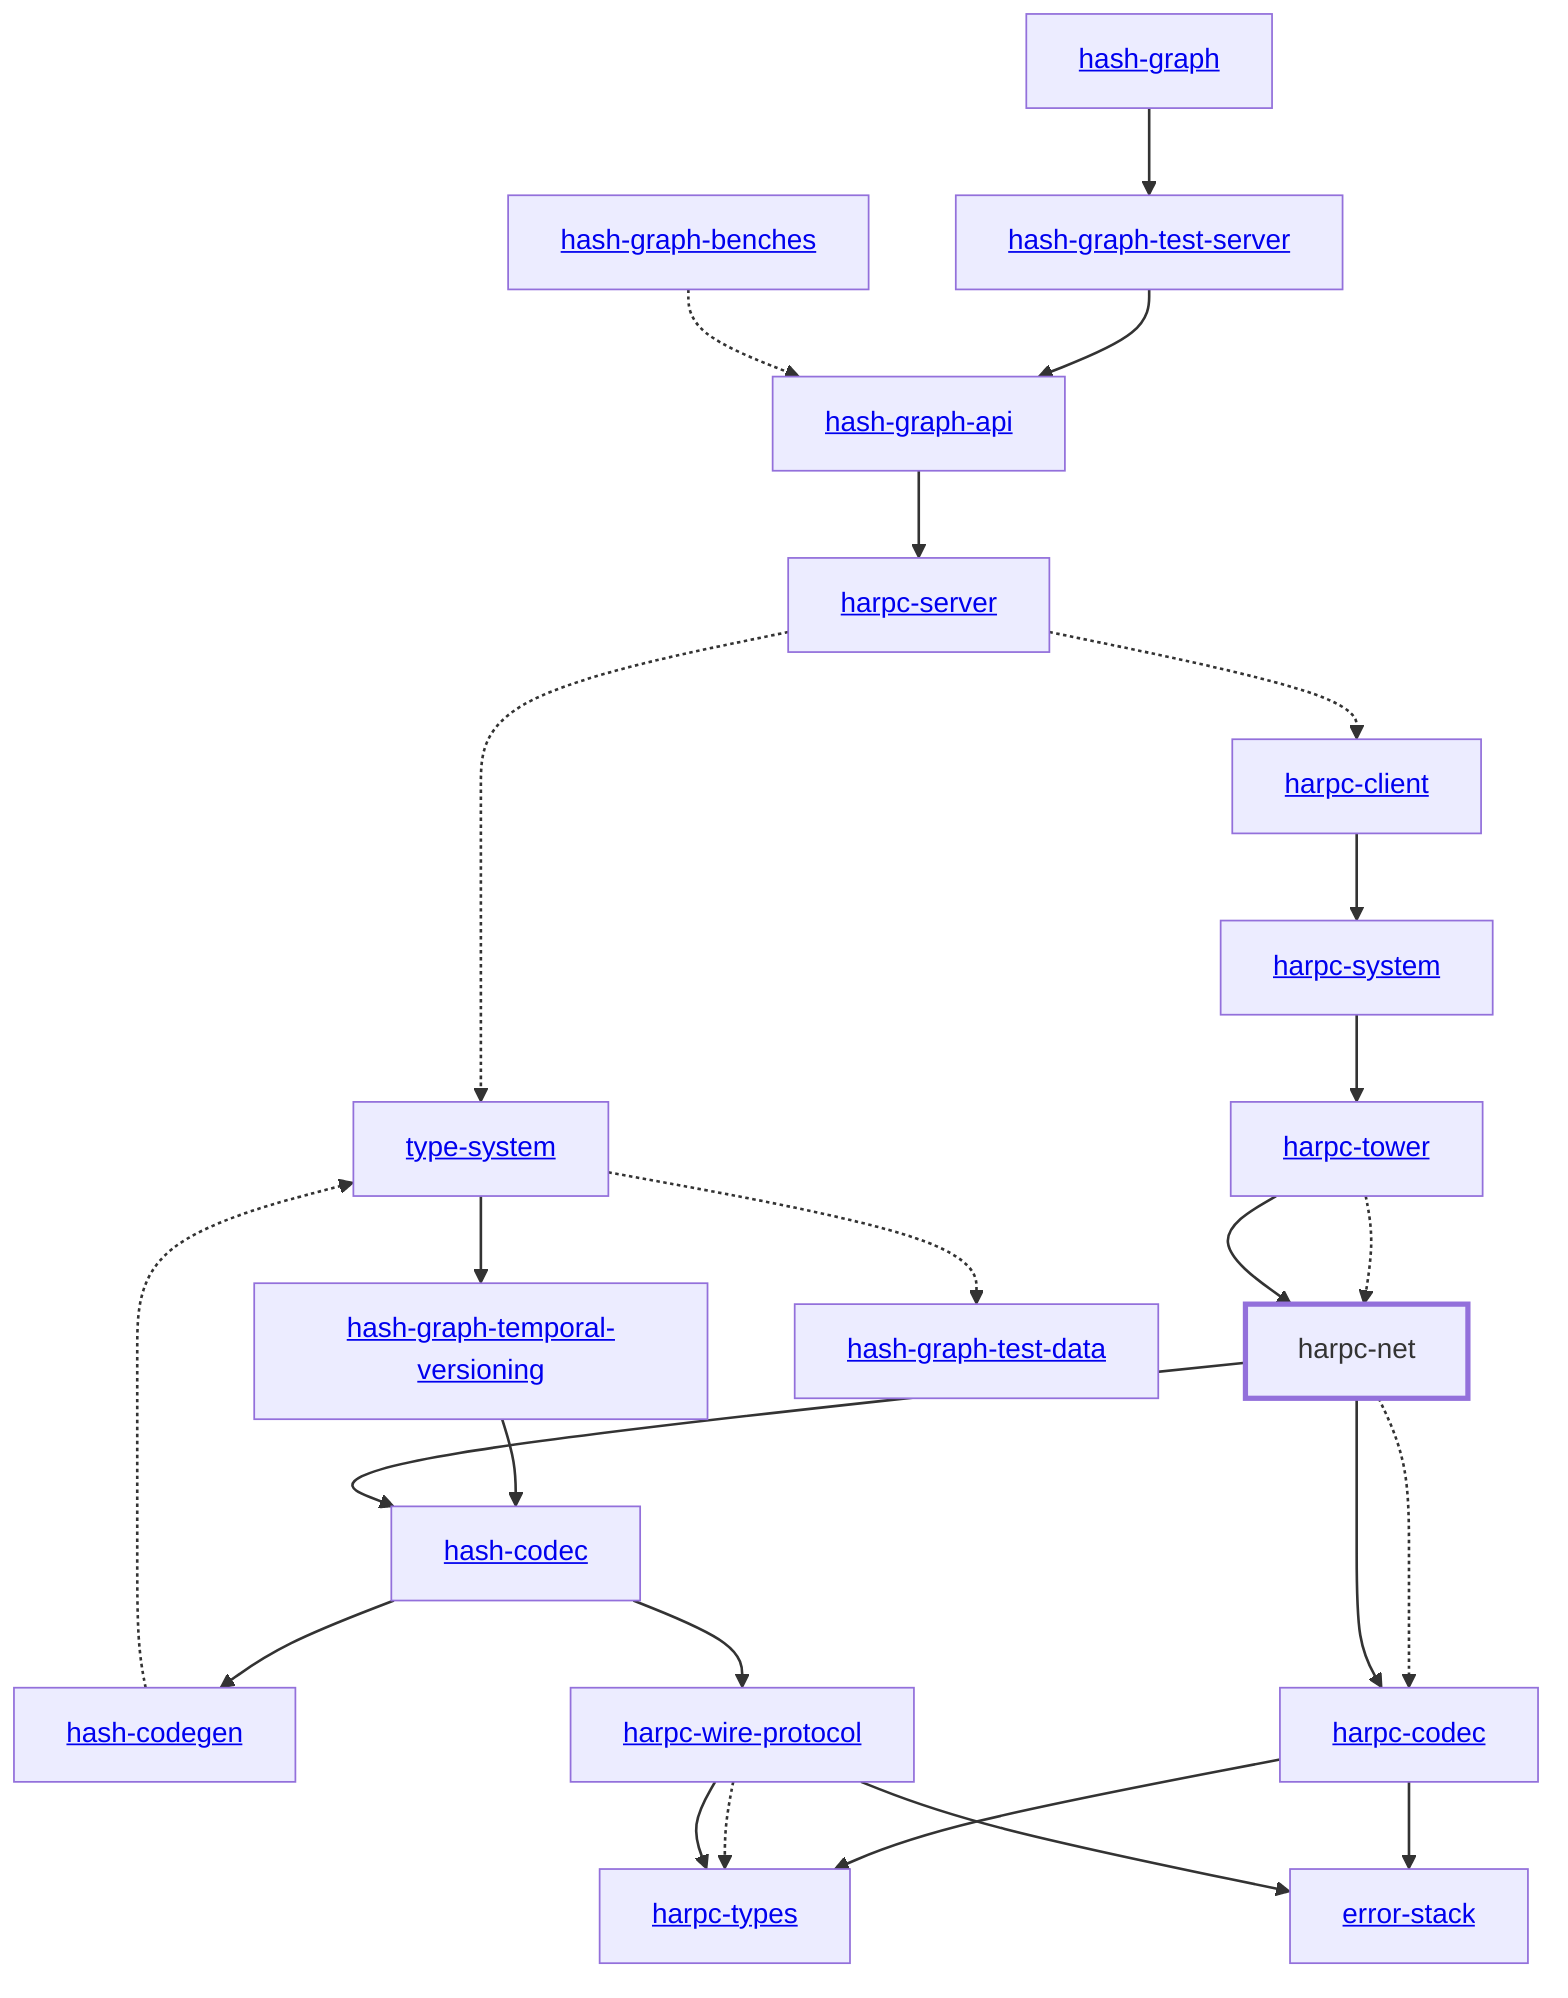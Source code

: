 graph TD
    linkStyle default stroke-width:1.5px
    classDef default stroke-width:1px
    classDef root stroke-width:3px
    classDef dev stroke-width:1px
    classDef build stroke-width:1px
    %% Legend
    %% --> : Normal dependency
    %% -.-> : Dev dependency
    %% ---> : Build dependency
    0[<a href="../hash_graph">hash-graph</a>]
    1[<a href="../type_system">type-system</a>]
    2[<a href="../hash_codec">hash-codec</a>]
    3[<a href="../hash_codegen">hash-codegen</a>]
    4[<a href="../hash_graph_api">hash-graph-api</a>]
    5[<a href="../hash_graph_temporal_versioning">hash-graph-temporal-versioning</a>]
    6[<a href="../hash_graph_test_server">hash-graph-test-server</a>]
    7[<a href="../harpc_client">harpc-client</a>]
    8[<a href="../harpc_codec">harpc-codec</a>]
    9[harpc-net]
    class 9 root
    10[<a href="../harpc_server">harpc-server</a>]
    11[<a href="../harpc_system">harpc-system</a>]
    12[<a href="../harpc_tower">harpc-tower</a>]
    13[<a href="../harpc_types">harpc-types</a>]
    14[<a href="../harpc_wire_protocol">harpc-wire-protocol</a>]
    15[<a href="../error_stack">error-stack</a>]
    16[<a href="../hash_graph_benches">hash-graph-benches</a>]
    17[<a href="../hash_graph_test_data">hash-graph-test-data</a>]
    0 --> 6
    1 --> 5
    1 -.-> 17
    2 --> 3
    2 --> 14
    3 -.-> 1
    4 --> 10
    5 --> 2
    6 --> 4
    7 --> 11
    8 --> 13
    8 --> 15
    9 --> 2
    9 -.-> 8
    9 --> 8
    10 -.-> 1
    10 -.-> 7
    11 --> 12
    12 -.-> 9
    12 --> 9
    14 -.-> 13
    14 --> 13
    14 --> 15
    16 -.-> 4